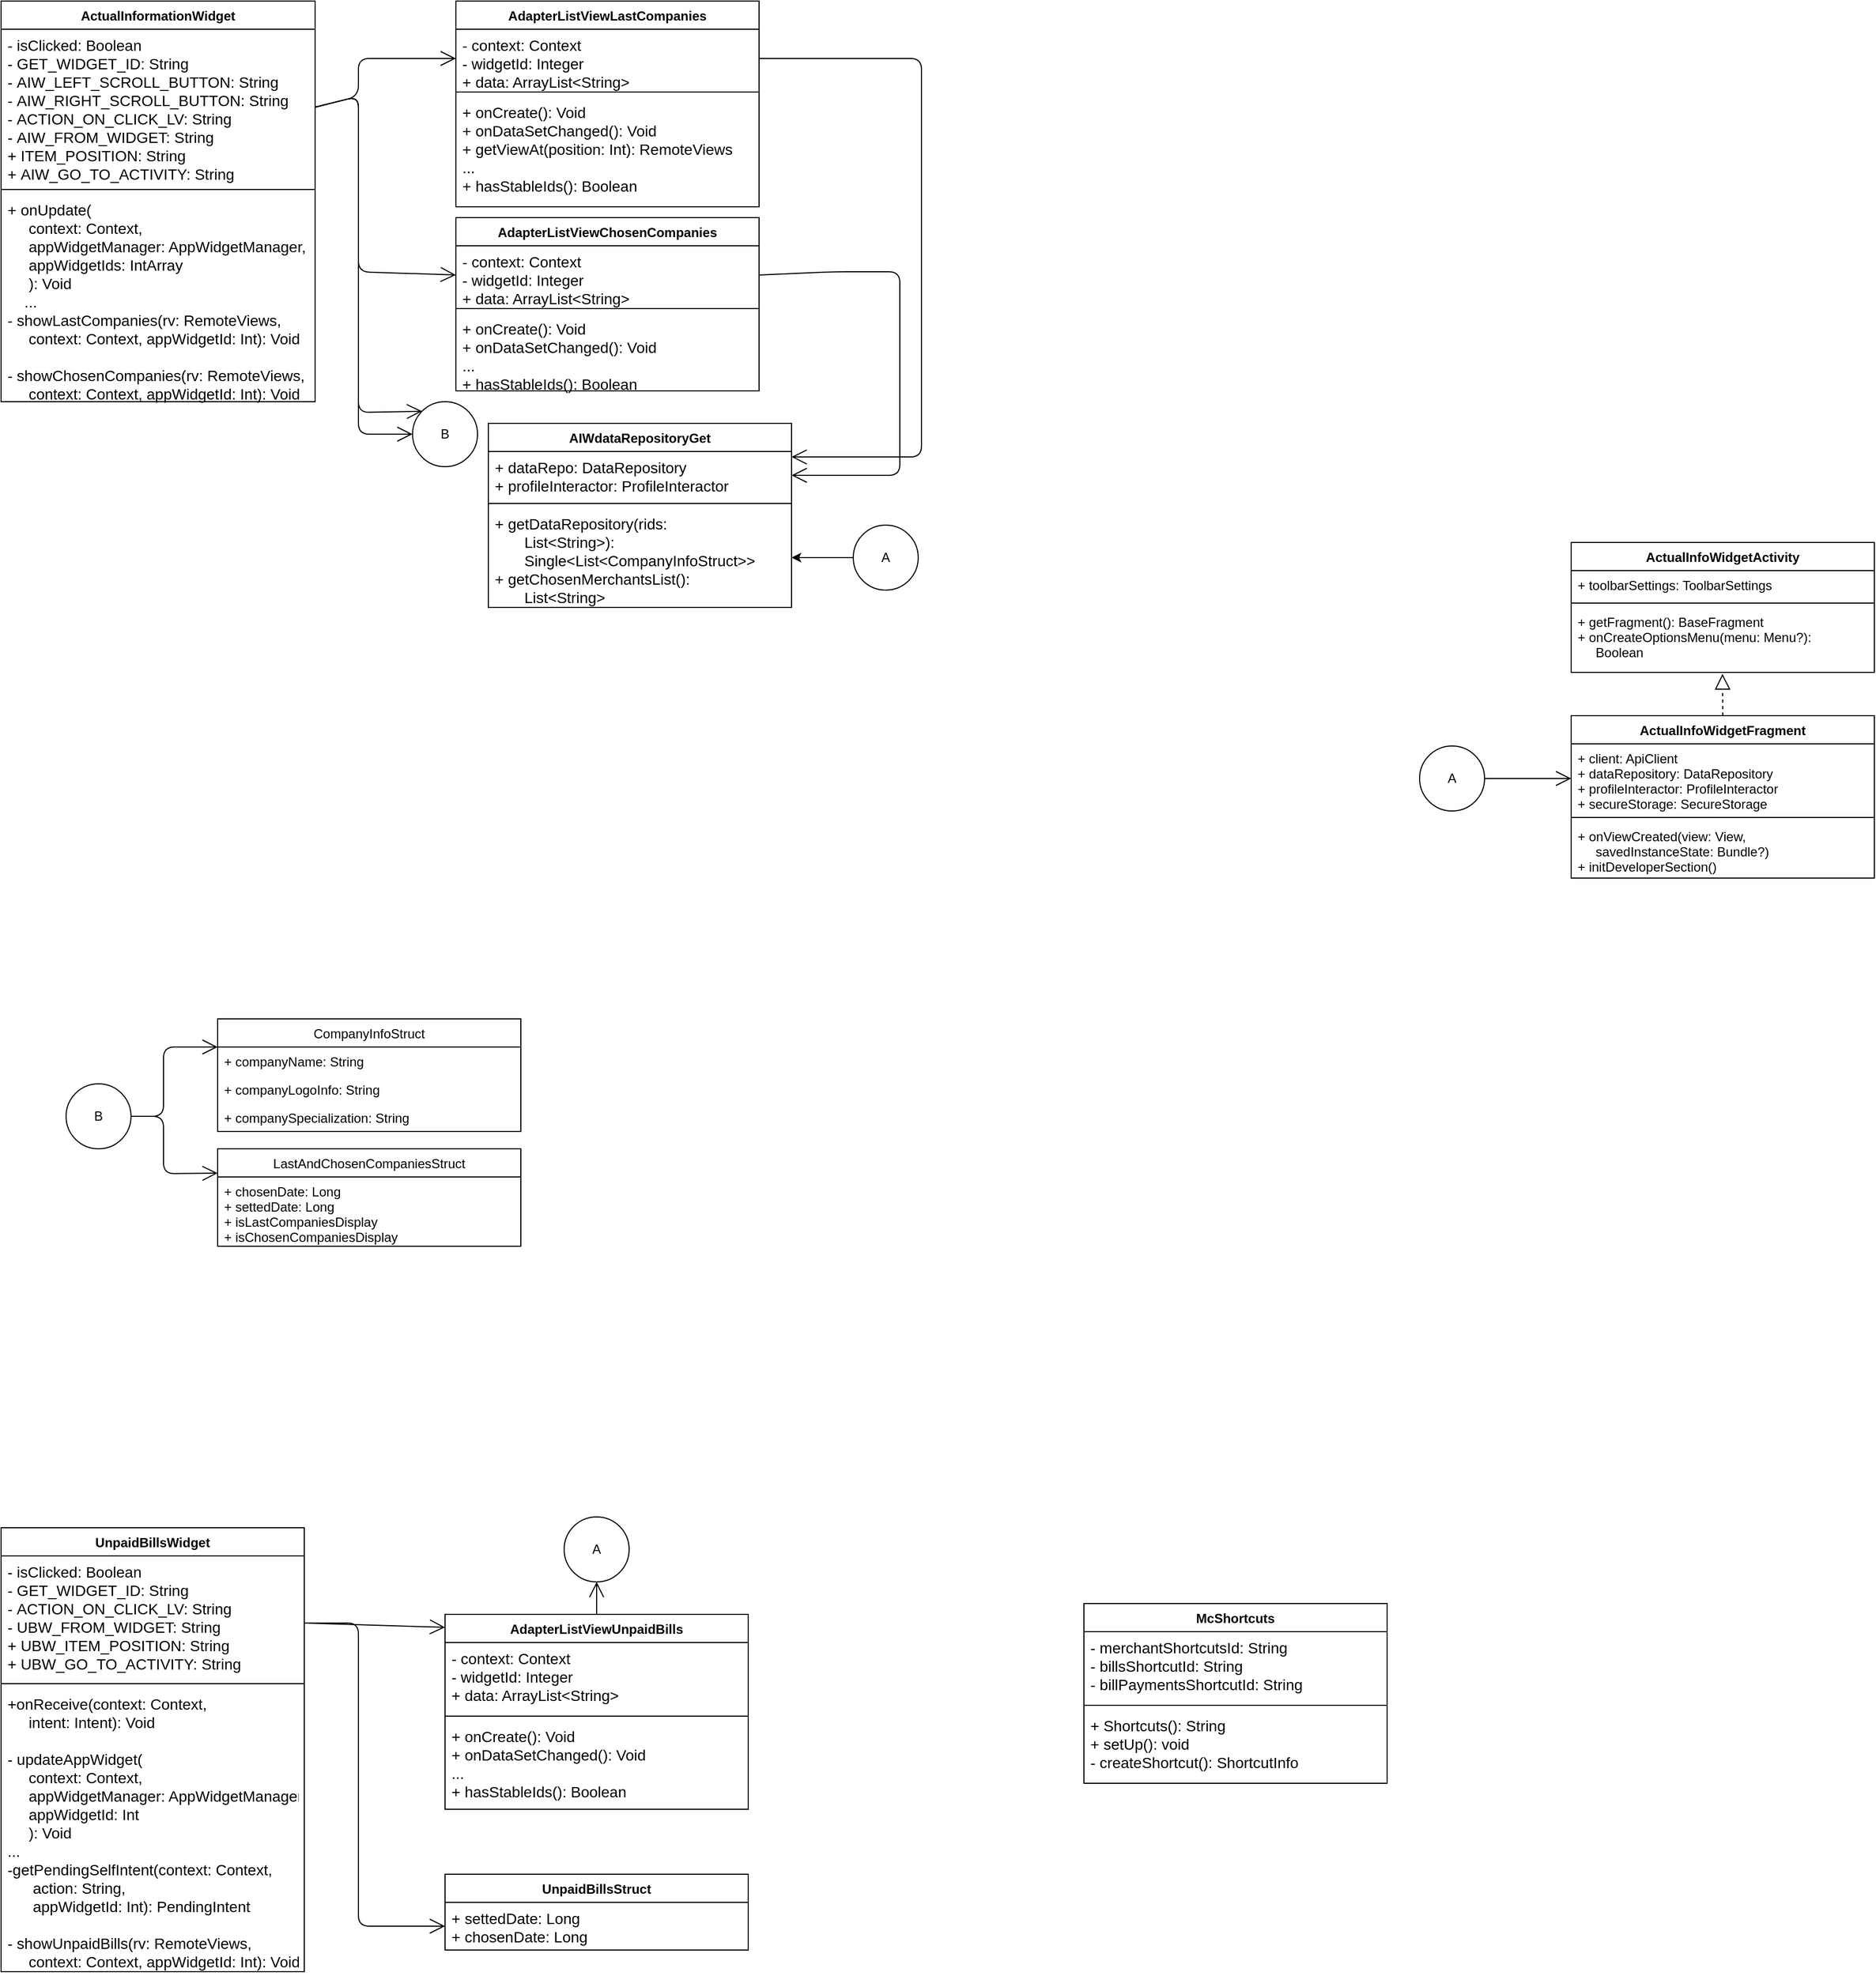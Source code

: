 <mxfile version="14.6.9" type="github">
  <diagram id="anAy9yI8WTqOqoTKuphk" name="Page-1">
    <mxGraphModel dx="1221" dy="682" grid="1" gridSize="10" guides="1" tooltips="1" connect="1" arrows="1" fold="1" page="1" pageScale="1" pageWidth="827" pageHeight="1169" math="0" shadow="0">
      <root>
        <mxCell id="0" />
        <mxCell id="1" parent="0" />
        <mxCell id="Z3jmQzQCZ1PrEpi4vK5F-1" value="AIWdataRepositoryGet" style="swimlane;fontStyle=1;align=center;verticalAlign=top;childLayout=stackLayout;horizontal=1;startSize=26;horizontalStack=0;resizeParent=1;resizeParentMax=0;resizeLast=0;collapsible=1;marginBottom=0;" parent="1" vertex="1">
          <mxGeometry x="490" y="430" width="280" height="170" as="geometry" />
        </mxCell>
        <mxCell id="Z3jmQzQCZ1PrEpi4vK5F-2" value="+ dataRepo: DataRepository&#xa;+ profileInteractor: ProfileInteractor" style="text;strokeColor=none;fillColor=none;align=left;verticalAlign=top;spacingLeft=4;spacingRight=4;overflow=hidden;rotatable=0;points=[[0,0.5],[1,0.5]];portConstraint=eastwest;fontSize=14;" parent="Z3jmQzQCZ1PrEpi4vK5F-1" vertex="1">
          <mxGeometry y="26" width="280" height="44" as="geometry" />
        </mxCell>
        <mxCell id="Z3jmQzQCZ1PrEpi4vK5F-3" value="" style="line;strokeWidth=1;fillColor=none;align=left;verticalAlign=middle;spacingTop=-1;spacingLeft=3;spacingRight=3;rotatable=0;labelPosition=right;points=[];portConstraint=eastwest;" parent="Z3jmQzQCZ1PrEpi4vK5F-1" vertex="1">
          <mxGeometry y="70" width="280" height="8" as="geometry" />
        </mxCell>
        <mxCell id="Z3jmQzQCZ1PrEpi4vK5F-4" value="+ getDataRepository(rids: &#xa;       List&lt;String&gt;): &#xa;       Single&lt;List&lt;CompanyInfoStruct&gt;&gt;&#xa;+ getChosenMerchantsList(): &#xa;       List&lt;String&gt;" style="text;strokeColor=none;fillColor=none;align=left;verticalAlign=top;spacingLeft=4;spacingRight=4;overflow=hidden;rotatable=0;points=[[0,0.5],[1,0.5]];portConstraint=eastwest;fontSize=14;" parent="Z3jmQzQCZ1PrEpi4vK5F-1" vertex="1">
          <mxGeometry y="78" width="280" height="92" as="geometry" />
        </mxCell>
        <mxCell id="Z3jmQzQCZ1PrEpi4vK5F-5" value="ActualInfoWidgetActivity" style="swimlane;fontStyle=1;align=center;verticalAlign=top;childLayout=stackLayout;horizontal=1;startSize=26;horizontalStack=0;resizeParent=1;resizeParentMax=0;resizeLast=0;collapsible=1;marginBottom=0;" parent="1" vertex="1">
          <mxGeometry x="1490" y="540" width="280" height="120" as="geometry" />
        </mxCell>
        <mxCell id="Z3jmQzQCZ1PrEpi4vK5F-6" value="+ toolbarSettings: ToolbarSettings&#xa;" style="text;strokeColor=none;fillColor=none;align=left;verticalAlign=top;spacingLeft=4;spacingRight=4;overflow=hidden;rotatable=0;points=[[0,0.5],[1,0.5]];portConstraint=eastwest;" parent="Z3jmQzQCZ1PrEpi4vK5F-5" vertex="1">
          <mxGeometry y="26" width="280" height="26" as="geometry" />
        </mxCell>
        <mxCell id="Z3jmQzQCZ1PrEpi4vK5F-7" value="" style="line;strokeWidth=1;fillColor=none;align=left;verticalAlign=middle;spacingTop=-1;spacingLeft=3;spacingRight=3;rotatable=0;labelPosition=right;points=[];portConstraint=eastwest;" parent="Z3jmQzQCZ1PrEpi4vK5F-5" vertex="1">
          <mxGeometry y="52" width="280" height="8" as="geometry" />
        </mxCell>
        <mxCell id="Z3jmQzQCZ1PrEpi4vK5F-8" value="+ getFragment(): BaseFragment&#xa;+ onCreateOptionsMenu(menu: Menu?):&#xa;     Boolean" style="text;strokeColor=none;fillColor=none;align=left;verticalAlign=top;spacingLeft=4;spacingRight=4;overflow=hidden;rotatable=0;points=[[0,0.5],[1,0.5]];portConstraint=eastwest;" parent="Z3jmQzQCZ1PrEpi4vK5F-5" vertex="1">
          <mxGeometry y="60" width="280" height="60" as="geometry" />
        </mxCell>
        <mxCell id="Z3jmQzQCZ1PrEpi4vK5F-9" value="ActualInfoWidgetFragment" style="swimlane;fontStyle=1;align=center;verticalAlign=top;childLayout=stackLayout;horizontal=1;startSize=26;horizontalStack=0;resizeParent=1;resizeParentMax=0;resizeLast=0;collapsible=1;marginBottom=0;" parent="1" vertex="1">
          <mxGeometry x="1490" y="700" width="280" height="150" as="geometry" />
        </mxCell>
        <mxCell id="Z3jmQzQCZ1PrEpi4vK5F-10" value="+ client: ApiClient&#xa;+ dataRepository: DataRepository&#xa;+ profileInteractor: ProfileInteractor&#xa;+ secureStorage: SecureStorage&#xa;" style="text;strokeColor=none;fillColor=none;align=left;verticalAlign=top;spacingLeft=4;spacingRight=4;overflow=hidden;rotatable=0;points=[[0,0.5],[1,0.5]];portConstraint=eastwest;" parent="Z3jmQzQCZ1PrEpi4vK5F-9" vertex="1">
          <mxGeometry y="26" width="280" height="64" as="geometry" />
        </mxCell>
        <mxCell id="Z3jmQzQCZ1PrEpi4vK5F-11" value="" style="line;strokeWidth=1;fillColor=none;align=left;verticalAlign=middle;spacingTop=-1;spacingLeft=3;spacingRight=3;rotatable=0;labelPosition=right;points=[];portConstraint=eastwest;" parent="Z3jmQzQCZ1PrEpi4vK5F-9" vertex="1">
          <mxGeometry y="90" width="280" height="8" as="geometry" />
        </mxCell>
        <mxCell id="Z3jmQzQCZ1PrEpi4vK5F-12" value="+ onViewCreated(view: View, &#xa;     savedInstanceState: Bundle?)&#xa;+ initDeveloperSection()" style="text;strokeColor=none;fillColor=none;align=left;verticalAlign=top;spacingLeft=4;spacingRight=4;overflow=hidden;rotatable=0;points=[[0,0.5],[1,0.5]];portConstraint=eastwest;" parent="Z3jmQzQCZ1PrEpi4vK5F-9" vertex="1">
          <mxGeometry y="98" width="280" height="52" as="geometry" />
        </mxCell>
        <mxCell id="Z3jmQzQCZ1PrEpi4vK5F-13" value="ActualInformationWidget" style="swimlane;fontStyle=1;align=center;verticalAlign=top;childLayout=stackLayout;horizontal=1;startSize=26;horizontalStack=0;resizeParent=1;resizeParentMax=0;resizeLast=0;collapsible=1;marginBottom=0;" parent="1" vertex="1">
          <mxGeometry x="40" y="40" width="290" height="370" as="geometry" />
        </mxCell>
        <mxCell id="Z3jmQzQCZ1PrEpi4vK5F-14" value="- isClicked: Boolean&#xa;- GET_WIDGET_ID: String&#xa;- AIW_LEFT_SCROLL_BUTTON: String&#xa;- AIW_RIGHT_SCROLL_BUTTON: String&#xa;- ACTION_ON_CLICK_LV: String&#xa;- AIW_FROM_WIDGET: String&#xa;+ ITEM_POSITION: String&#xa;+ AIW_GO_TO_ACTIVITY: String" style="text;strokeColor=none;fillColor=none;align=left;verticalAlign=top;spacingLeft=4;spacingRight=4;overflow=hidden;rotatable=0;points=[[0,0.5],[1,0.5]];portConstraint=eastwest;fontSize=14;" parent="Z3jmQzQCZ1PrEpi4vK5F-13" vertex="1">
          <mxGeometry y="26" width="290" height="144" as="geometry" />
        </mxCell>
        <mxCell id="Z3jmQzQCZ1PrEpi4vK5F-15" value="" style="line;strokeWidth=1;fillColor=none;align=left;verticalAlign=middle;spacingTop=-1;spacingLeft=3;spacingRight=3;rotatable=0;labelPosition=right;points=[];portConstraint=eastwest;" parent="Z3jmQzQCZ1PrEpi4vK5F-13" vertex="1">
          <mxGeometry y="170" width="290" height="8" as="geometry" />
        </mxCell>
        <mxCell id="Z3jmQzQCZ1PrEpi4vK5F-16" value="+ onUpdate(&#xa;     context: Context,&#xa;     appWidgetManager: AppWidgetManager,&#xa;     appWidgetIds: IntArray&#xa;     ): Void&#xa;    ...&#xa;- showLastCompanies(rv: RemoteViews, &#xa;     context: Context, appWidgetId: Int): Void&#xa;&#xa;- showChosenCompanies(rv: RemoteViews, &#xa;     context: Context, appWidgetId: Int): Void" style="text;strokeColor=none;fillColor=none;align=left;verticalAlign=top;spacingLeft=4;spacingRight=4;overflow=hidden;rotatable=0;points=[[0,0.5],[1,0.5]];portConstraint=eastwest;fontSize=14;" parent="Z3jmQzQCZ1PrEpi4vK5F-13" vertex="1">
          <mxGeometry y="178" width="290" height="192" as="geometry" />
        </mxCell>
        <mxCell id="Z3jmQzQCZ1PrEpi4vK5F-17" value="CompanyInfoStruct" style="swimlane;fontStyle=0;childLayout=stackLayout;horizontal=1;startSize=26;fillColor=none;horizontalStack=0;resizeParent=1;resizeParentMax=0;resizeLast=0;collapsible=1;marginBottom=0;" parent="1" vertex="1">
          <mxGeometry x="240" y="980" width="280" height="104" as="geometry" />
        </mxCell>
        <mxCell id="Z3jmQzQCZ1PrEpi4vK5F-18" value="+ companyName: String" style="text;strokeColor=none;fillColor=none;align=left;verticalAlign=top;spacingLeft=4;spacingRight=4;overflow=hidden;rotatable=0;points=[[0,0.5],[1,0.5]];portConstraint=eastwest;" parent="Z3jmQzQCZ1PrEpi4vK5F-17" vertex="1">
          <mxGeometry y="26" width="280" height="26" as="geometry" />
        </mxCell>
        <mxCell id="Z3jmQzQCZ1PrEpi4vK5F-19" value="+ companyLogoInfo: String" style="text;strokeColor=none;fillColor=none;align=left;verticalAlign=top;spacingLeft=4;spacingRight=4;overflow=hidden;rotatable=0;points=[[0,0.5],[1,0.5]];portConstraint=eastwest;" parent="Z3jmQzQCZ1PrEpi4vK5F-17" vertex="1">
          <mxGeometry y="52" width="280" height="26" as="geometry" />
        </mxCell>
        <mxCell id="Z3jmQzQCZ1PrEpi4vK5F-20" value="+ companySpecialization: String" style="text;strokeColor=none;fillColor=none;align=left;verticalAlign=top;spacingLeft=4;spacingRight=4;overflow=hidden;rotatable=0;points=[[0,0.5],[1,0.5]];portConstraint=eastwest;" parent="Z3jmQzQCZ1PrEpi4vK5F-17" vertex="1">
          <mxGeometry y="78" width="280" height="26" as="geometry" />
        </mxCell>
        <mxCell id="Z3jmQzQCZ1PrEpi4vK5F-21" value="LastAndChosenCompaniesStruct" style="swimlane;fontStyle=0;childLayout=stackLayout;horizontal=1;startSize=26;fillColor=none;horizontalStack=0;resizeParent=1;resizeParentMax=0;resizeLast=0;collapsible=1;marginBottom=0;" parent="1" vertex="1">
          <mxGeometry x="240" y="1100" width="280" height="90" as="geometry" />
        </mxCell>
        <mxCell id="Z3jmQzQCZ1PrEpi4vK5F-22" value="+ chosenDate: Long&#xa;+ settedDate: Long&#xa;+ isLastCompaniesDisplay&#xa;+ isChosenCompaniesDisplay" style="text;strokeColor=none;fillColor=none;align=left;verticalAlign=top;spacingLeft=4;spacingRight=4;overflow=hidden;rotatable=0;points=[[0,0.5],[1,0.5]];portConstraint=eastwest;" parent="Z3jmQzQCZ1PrEpi4vK5F-21" vertex="1">
          <mxGeometry y="26" width="280" height="64" as="geometry" />
        </mxCell>
        <mxCell id="Z3jmQzQCZ1PrEpi4vK5F-26" value="UnpaidBillsStruct" style="swimlane;fontStyle=1;childLayout=stackLayout;horizontal=1;startSize=26;fillColor=none;horizontalStack=0;resizeParent=1;resizeParentMax=0;resizeLast=0;collapsible=1;marginBottom=0;" parent="1" vertex="1">
          <mxGeometry x="450" y="1770" width="280" height="70" as="geometry" />
        </mxCell>
        <mxCell id="Z3jmQzQCZ1PrEpi4vK5F-27" value="+ settedDate: Long&#xa;+ chosenDate: Long" style="text;strokeColor=none;fillColor=none;align=left;verticalAlign=top;spacingLeft=4;spacingRight=4;overflow=hidden;rotatable=0;points=[[0,0.5],[1,0.5]];portConstraint=eastwest;fontSize=14;" parent="Z3jmQzQCZ1PrEpi4vK5F-26" vertex="1">
          <mxGeometry y="26" width="280" height="44" as="geometry" />
        </mxCell>
        <mxCell id="Z3jmQzQCZ1PrEpi4vK5F-30" value="UnpaidBillsWidget" style="swimlane;fontStyle=1;align=center;verticalAlign=top;childLayout=stackLayout;horizontal=1;startSize=26;horizontalStack=0;resizeParent=1;resizeParentMax=0;resizeLast=0;collapsible=1;marginBottom=0;" parent="1" vertex="1">
          <mxGeometry x="40" y="1450" width="280" height="410" as="geometry" />
        </mxCell>
        <mxCell id="Z3jmQzQCZ1PrEpi4vK5F-31" value="- isClicked: Boolean&#xa;- GET_WIDGET_ID: String&#xa;- ACTION_ON_CLICK_LV: String&#xa;- UBW_FROM_WIDGET: String&#xa;+ UBW_ITEM_POSITION: String&#xa;+ UBW_GO_TO_ACTIVITY: String" style="text;strokeColor=none;fillColor=none;align=left;verticalAlign=top;spacingLeft=4;spacingRight=4;overflow=hidden;rotatable=0;points=[[0,0.5],[1,0.5]];portConstraint=eastwest;fontSize=14;" parent="Z3jmQzQCZ1PrEpi4vK5F-30" vertex="1">
          <mxGeometry y="26" width="280" height="114" as="geometry" />
        </mxCell>
        <mxCell id="Z3jmQzQCZ1PrEpi4vK5F-32" value="" style="line;strokeWidth=1;fillColor=none;align=left;verticalAlign=middle;spacingTop=-1;spacingLeft=3;spacingRight=3;rotatable=0;labelPosition=right;points=[];portConstraint=eastwest;" parent="Z3jmQzQCZ1PrEpi4vK5F-30" vertex="1">
          <mxGeometry y="140" width="280" height="8" as="geometry" />
        </mxCell>
        <mxCell id="Z3jmQzQCZ1PrEpi4vK5F-33" value="+onReceive(context: Context, &#xa;     intent: Intent): Void&#xa;&#xa;- updateAppWidget(&#xa;     context: Context,&#xa;     appWidgetManager: AppWidgetManager,&#xa;     appWidgetId: Int&#xa;     ): Void&#xa;...&#xa;-getPendingSelfIntent(context: Context,&#xa;      action: String,&#xa;      appWidgetId: Int): PendingIntent&#xa;&#xa;- showUnpaidBills(rv: RemoteViews, &#xa;     context: Context, appWidgetId: Int): Void" style="text;strokeColor=none;fillColor=none;align=left;verticalAlign=top;spacingLeft=4;spacingRight=4;overflow=hidden;rotatable=0;points=[[0,0.5],[1,0.5]];portConstraint=eastwest;fontSize=14;" parent="Z3jmQzQCZ1PrEpi4vK5F-30" vertex="1">
          <mxGeometry y="148" width="280" height="262" as="geometry" />
        </mxCell>
        <mxCell id="Z3jmQzQCZ1PrEpi4vK5F-34" value="AdapterListViewChosenCompanies" style="swimlane;fontStyle=1;align=center;verticalAlign=top;childLayout=stackLayout;horizontal=1;startSize=26;horizontalStack=0;resizeParent=1;resizeParentMax=0;resizeLast=0;collapsible=1;marginBottom=0;" parent="1" vertex="1">
          <mxGeometry x="460" y="240" width="280" height="160" as="geometry" />
        </mxCell>
        <mxCell id="Z3jmQzQCZ1PrEpi4vK5F-35" value="- context: Context&#xa;- widgetId: Integer&#xa;+ data: ArrayList&lt;String&gt;" style="text;strokeColor=none;fillColor=none;align=left;verticalAlign=top;spacingLeft=4;spacingRight=4;overflow=hidden;rotatable=0;points=[[0,0.5],[1,0.5]];portConstraint=eastwest;fontSize=14;" parent="Z3jmQzQCZ1PrEpi4vK5F-34" vertex="1">
          <mxGeometry y="26" width="280" height="54" as="geometry" />
        </mxCell>
        <mxCell id="Z3jmQzQCZ1PrEpi4vK5F-36" value="" style="line;strokeWidth=1;fillColor=none;align=left;verticalAlign=middle;spacingTop=-1;spacingLeft=3;spacingRight=3;rotatable=0;labelPosition=right;points=[];portConstraint=eastwest;" parent="Z3jmQzQCZ1PrEpi4vK5F-34" vertex="1">
          <mxGeometry y="80" width="280" height="8" as="geometry" />
        </mxCell>
        <mxCell id="Z3jmQzQCZ1PrEpi4vK5F-37" value="+ onCreate(): Void&#xa;+ onDataSetChanged(): Void&#xa;...&#xa;+ hasStableIds(): Boolean" style="text;strokeColor=none;fillColor=none;align=left;verticalAlign=top;spacingLeft=4;spacingRight=4;overflow=hidden;rotatable=0;points=[[0,0.5],[1,0.5]];portConstraint=eastwest;fontSize=14;" parent="Z3jmQzQCZ1PrEpi4vK5F-34" vertex="1">
          <mxGeometry y="88" width="280" height="72" as="geometry" />
        </mxCell>
        <mxCell id="Z3jmQzQCZ1PrEpi4vK5F-38" value="AdapterListViewLastCompanies" style="swimlane;fontStyle=1;align=center;verticalAlign=top;childLayout=stackLayout;horizontal=1;startSize=26;horizontalStack=0;resizeParent=1;resizeParentMax=0;resizeLast=0;collapsible=1;marginBottom=0;" parent="1" vertex="1">
          <mxGeometry x="460" y="40" width="280" height="190" as="geometry" />
        </mxCell>
        <mxCell id="Z3jmQzQCZ1PrEpi4vK5F-39" value="- context: Context&#xa;- widgetId: Integer&#xa;+ data: ArrayList&lt;String&gt;" style="text;strokeColor=none;fillColor=none;align=left;verticalAlign=top;spacingLeft=4;spacingRight=4;overflow=hidden;rotatable=0;points=[[0,0.5],[1,0.5]];portConstraint=eastwest;fontSize=14;" parent="Z3jmQzQCZ1PrEpi4vK5F-38" vertex="1">
          <mxGeometry y="26" width="280" height="54" as="geometry" />
        </mxCell>
        <mxCell id="Z3jmQzQCZ1PrEpi4vK5F-40" value="" style="line;strokeWidth=1;fillColor=none;align=left;verticalAlign=middle;spacingTop=-1;spacingLeft=3;spacingRight=3;rotatable=0;labelPosition=right;points=[];portConstraint=eastwest;" parent="Z3jmQzQCZ1PrEpi4vK5F-38" vertex="1">
          <mxGeometry y="80" width="280" height="8" as="geometry" />
        </mxCell>
        <mxCell id="Z3jmQzQCZ1PrEpi4vK5F-41" value="+ onCreate(): Void&#xa;+ onDataSetChanged(): Void&#xa;+ getViewAt(position: Int): RemoteViews&#xa;...&#xa;+ hasStableIds(): Boolean" style="text;strokeColor=none;fillColor=none;align=left;verticalAlign=top;spacingLeft=4;spacingRight=4;overflow=hidden;rotatable=0;points=[[0,0.5],[1,0.5]];portConstraint=eastwest;fontSize=14;" parent="Z3jmQzQCZ1PrEpi4vK5F-38" vertex="1">
          <mxGeometry y="88" width="280" height="102" as="geometry" />
        </mxCell>
        <mxCell id="Z3jmQzQCZ1PrEpi4vK5F-42" value="AdapterListViewUnpaidBills" style="swimlane;fontStyle=1;align=center;verticalAlign=top;childLayout=stackLayout;horizontal=1;startSize=26;horizontalStack=0;resizeParent=1;resizeParentMax=0;resizeLast=0;collapsible=1;marginBottom=0;" parent="1" vertex="1">
          <mxGeometry x="450" y="1530" width="280" height="180" as="geometry" />
        </mxCell>
        <mxCell id="Z3jmQzQCZ1PrEpi4vK5F-43" value="- context: Context&#xa;- widgetId: Integer&#xa;+ data: ArrayList&lt;String&gt;" style="text;strokeColor=none;fillColor=none;align=left;verticalAlign=top;spacingLeft=4;spacingRight=4;overflow=hidden;rotatable=0;points=[[0,0.5],[1,0.5]];portConstraint=eastwest;fontSize=14;" parent="Z3jmQzQCZ1PrEpi4vK5F-42" vertex="1">
          <mxGeometry y="26" width="280" height="64" as="geometry" />
        </mxCell>
        <mxCell id="Z3jmQzQCZ1PrEpi4vK5F-44" value="" style="line;strokeWidth=1;fillColor=none;align=left;verticalAlign=middle;spacingTop=-1;spacingLeft=3;spacingRight=3;rotatable=0;labelPosition=right;points=[];portConstraint=eastwest;" parent="Z3jmQzQCZ1PrEpi4vK5F-42" vertex="1">
          <mxGeometry y="90" width="280" height="8" as="geometry" />
        </mxCell>
        <mxCell id="Z3jmQzQCZ1PrEpi4vK5F-45" value="+ onCreate(): Void&#xa;+ onDataSetChanged(): Void&#xa;...&#xa;+ hasStableIds(): Boolean" style="text;strokeColor=none;fillColor=none;align=left;verticalAlign=top;spacingLeft=4;spacingRight=4;overflow=hidden;rotatable=0;points=[[0,0.5],[1,0.5]];portConstraint=eastwest;fontSize=14;" parent="Z3jmQzQCZ1PrEpi4vK5F-42" vertex="1">
          <mxGeometry y="98" width="280" height="82" as="geometry" />
        </mxCell>
        <mxCell id="T2P1ssfr1ydrcSsm6RWo-1" value="" style="endArrow=block;dashed=1;endFill=0;endSize=12;html=1;exitX=0.5;exitY=0;exitDx=0;exitDy=0;entryX=0.499;entryY=1.023;entryDx=0;entryDy=0;entryPerimeter=0;" parent="1" source="Z3jmQzQCZ1PrEpi4vK5F-9" target="Z3jmQzQCZ1PrEpi4vK5F-8" edge="1">
          <mxGeometry width="160" relative="1" as="geometry">
            <mxPoint x="1410" y="700" as="sourcePoint" />
            <mxPoint x="1570" y="700" as="targetPoint" />
          </mxGeometry>
        </mxCell>
        <mxCell id="T2P1ssfr1ydrcSsm6RWo-2" value="" style="endArrow=open;endFill=1;endSize=12;html=1;exitX=1;exitY=0.5;exitDx=0;exitDy=0;entryX=0;entryY=0.5;entryDx=0;entryDy=0;" parent="1" source="Z3jmQzQCZ1PrEpi4vK5F-14" target="Z3jmQzQCZ1PrEpi4vK5F-39" edge="1">
          <mxGeometry width="160" relative="1" as="geometry">
            <mxPoint x="500" y="410" as="sourcePoint" />
            <mxPoint x="490" y="93" as="targetPoint" />
            <Array as="points">
              <mxPoint x="370" y="128" />
              <mxPoint x="370" y="93" />
            </Array>
          </mxGeometry>
        </mxCell>
        <mxCell id="T2P1ssfr1ydrcSsm6RWo-3" value="" style="endArrow=open;endFill=1;endSize=12;html=1;exitX=1;exitY=0.5;exitDx=0;exitDy=0;entryX=0;entryY=0.5;entryDx=0;entryDy=0;" parent="1" source="Z3jmQzQCZ1PrEpi4vK5F-14" target="Z3jmQzQCZ1PrEpi4vK5F-35" edge="1">
          <mxGeometry width="160" relative="1" as="geometry">
            <mxPoint x="330" y="430" as="sourcePoint" />
            <mxPoint x="390" y="545" as="targetPoint" />
            <Array as="points">
              <mxPoint x="370" y="128" />
              <mxPoint x="370" y="290" />
            </Array>
          </mxGeometry>
        </mxCell>
        <mxCell id="T2P1ssfr1ydrcSsm6RWo-5" value="" style="endArrow=open;endFill=1;endSize=12;html=1;exitX=1;exitY=0.5;exitDx=0;exitDy=0;entryX=1;entryY=0.114;entryDx=0;entryDy=0;entryPerimeter=0;" parent="1" source="Z3jmQzQCZ1PrEpi4vK5F-39" target="Z3jmQzQCZ1PrEpi4vK5F-2" edge="1">
          <mxGeometry width="160" relative="1" as="geometry">
            <mxPoint x="680" y="310" as="sourcePoint" />
            <mxPoint x="840" y="310" as="targetPoint" />
            <Array as="points">
              <mxPoint x="810" y="93" />
              <mxPoint x="890" y="93" />
              <mxPoint x="890" y="158" />
              <mxPoint x="890" y="461" />
            </Array>
          </mxGeometry>
        </mxCell>
        <mxCell id="T2P1ssfr1ydrcSsm6RWo-6" value="" style="endArrow=open;endFill=1;endSize=12;html=1;entryX=1;entryY=0.5;entryDx=0;entryDy=0;exitX=1;exitY=0.5;exitDx=0;exitDy=0;" parent="1" source="Z3jmQzQCZ1PrEpi4vK5F-35" target="Z3jmQzQCZ1PrEpi4vK5F-2" edge="1">
          <mxGeometry width="160" relative="1" as="geometry">
            <mxPoint x="828" y="293" as="sourcePoint" />
            <mxPoint x="840" y="410" as="targetPoint" />
            <Array as="points">
              <mxPoint x="810" y="290" />
              <mxPoint x="870" y="290" />
              <mxPoint x="870" y="478" />
            </Array>
          </mxGeometry>
        </mxCell>
        <mxCell id="T2P1ssfr1ydrcSsm6RWo-7" value="" style="endArrow=open;endFill=1;endSize=12;html=1;" parent="1" edge="1">
          <mxGeometry width="160" relative="1" as="geometry">
            <mxPoint x="320" y="1538" as="sourcePoint" />
            <mxPoint x="450" y="1542" as="targetPoint" />
          </mxGeometry>
        </mxCell>
        <mxCell id="T2P1ssfr1ydrcSsm6RWo-8" value="" style="endArrow=open;endFill=1;endSize=12;html=1;entryX=0;entryY=0.5;entryDx=0;entryDy=0;" parent="1" target="Z3jmQzQCZ1PrEpi4vK5F-27" edge="1">
          <mxGeometry width="160" relative="1" as="geometry">
            <mxPoint x="320" y="1538" as="sourcePoint" />
            <mxPoint x="850" y="1720" as="targetPoint" />
            <Array as="points">
              <mxPoint x="370" y="1538" />
              <mxPoint x="370" y="1818" />
            </Array>
          </mxGeometry>
        </mxCell>
        <mxCell id="T2P1ssfr1ydrcSsm6RWo-9" value="" style="endArrow=open;endFill=1;endSize=12;html=1;exitX=1;exitY=0.5;exitDx=0;exitDy=0;entryX=0;entryY=0.5;entryDx=0;entryDy=0;" parent="1" source="Z3jmQzQCZ1PrEpi4vK5F-14" target="T2P1ssfr1ydrcSsm6RWo-20" edge="1">
          <mxGeometry width="160" relative="1" as="geometry">
            <mxPoint x="690" y="450" as="sourcePoint" />
            <mxPoint x="520" y="640" as="targetPoint" />
            <Array as="points">
              <mxPoint x="370" y="128" />
              <mxPoint x="370" y="440" />
            </Array>
          </mxGeometry>
        </mxCell>
        <mxCell id="T2P1ssfr1ydrcSsm6RWo-10" value="" style="endArrow=open;endFill=1;endSize=12;html=1;exitX=1;exitY=0.5;exitDx=0;exitDy=0;entryX=0;entryY=0;entryDx=0;entryDy=0;" parent="1" source="Z3jmQzQCZ1PrEpi4vK5F-14" target="T2P1ssfr1ydrcSsm6RWo-20" edge="1">
          <mxGeometry width="160" relative="1" as="geometry">
            <mxPoint x="690" y="590" as="sourcePoint" />
            <mxPoint x="460" y="820" as="targetPoint" />
            <Array as="points">
              <mxPoint x="370" y="128" />
              <mxPoint x="370" y="420" />
            </Array>
          </mxGeometry>
        </mxCell>
        <mxCell id="T2P1ssfr1ydrcSsm6RWo-12" value="A" style="ellipse;whiteSpace=wrap;html=1;aspect=fixed;" parent="1" vertex="1">
          <mxGeometry x="827" y="524" width="60" height="60" as="geometry" />
        </mxCell>
        <mxCell id="T2P1ssfr1ydrcSsm6RWo-13" value="A" style="ellipse;whiteSpace=wrap;html=1;aspect=fixed;" parent="1" vertex="1">
          <mxGeometry x="560" y="1440" width="60" height="60" as="geometry" />
        </mxCell>
        <mxCell id="T2P1ssfr1ydrcSsm6RWo-14" value="" style="endArrow=open;endFill=1;endSize=12;html=1;exitX=0.5;exitY=0;exitDx=0;exitDy=0;entryX=0.5;entryY=1;entryDx=0;entryDy=0;" parent="1" source="Z3jmQzQCZ1PrEpi4vK5F-42" target="T2P1ssfr1ydrcSsm6RWo-13" edge="1">
          <mxGeometry width="160" relative="1" as="geometry">
            <mxPoint x="880" y="1350" as="sourcePoint" />
            <mxPoint x="1040" y="1350" as="targetPoint" />
          </mxGeometry>
        </mxCell>
        <mxCell id="T2P1ssfr1ydrcSsm6RWo-15" value="A" style="ellipse;whiteSpace=wrap;html=1;aspect=fixed;" parent="1" vertex="1">
          <mxGeometry x="1350" y="728" width="60" height="60" as="geometry" />
        </mxCell>
        <mxCell id="T2P1ssfr1ydrcSsm6RWo-16" value="" style="endArrow=open;endFill=1;endSize=12;html=1;entryX=0;entryY=0.5;entryDx=0;entryDy=0;exitX=1;exitY=0.5;exitDx=0;exitDy=0;" parent="1" source="T2P1ssfr1ydrcSsm6RWo-15" target="Z3jmQzQCZ1PrEpi4vK5F-10" edge="1">
          <mxGeometry width="160" relative="1" as="geometry">
            <mxPoint x="1310" y="810" as="sourcePoint" />
            <mxPoint x="1470" y="810" as="targetPoint" />
          </mxGeometry>
        </mxCell>
        <mxCell id="T2P1ssfr1ydrcSsm6RWo-17" value="B" style="ellipse;whiteSpace=wrap;html=1;aspect=fixed;" parent="1" vertex="1">
          <mxGeometry x="100" y="1040" width="60" height="60" as="geometry" />
        </mxCell>
        <mxCell id="T2P1ssfr1ydrcSsm6RWo-18" value="" style="endArrow=open;endFill=1;endSize=12;html=1;exitX=1;exitY=0.5;exitDx=0;exitDy=0;entryX=0;entryY=0.25;entryDx=0;entryDy=0;" parent="1" source="T2P1ssfr1ydrcSsm6RWo-17" target="Z3jmQzQCZ1PrEpi4vK5F-17" edge="1">
          <mxGeometry width="160" relative="1" as="geometry">
            <mxPoint x="730" y="950" as="sourcePoint" />
            <mxPoint x="890" y="950" as="targetPoint" />
            <Array as="points">
              <mxPoint x="190" y="1070" />
              <mxPoint x="190" y="1006" />
            </Array>
          </mxGeometry>
        </mxCell>
        <mxCell id="T2P1ssfr1ydrcSsm6RWo-19" value="" style="endArrow=open;endFill=1;endSize=12;html=1;exitX=1;exitY=0.5;exitDx=0;exitDy=0;entryX=0;entryY=0.25;entryDx=0;entryDy=0;" parent="1" source="T2P1ssfr1ydrcSsm6RWo-17" target="Z3jmQzQCZ1PrEpi4vK5F-21" edge="1">
          <mxGeometry width="160" relative="1" as="geometry">
            <mxPoint x="730" y="950" as="sourcePoint" />
            <mxPoint x="890" y="950" as="targetPoint" />
            <Array as="points">
              <mxPoint x="190" y="1070" />
              <mxPoint x="190" y="1123" />
            </Array>
          </mxGeometry>
        </mxCell>
        <mxCell id="T2P1ssfr1ydrcSsm6RWo-20" value="B" style="ellipse;whiteSpace=wrap;html=1;aspect=fixed;" parent="1" vertex="1">
          <mxGeometry x="420" y="410" width="60" height="60" as="geometry" />
        </mxCell>
        <mxCell id="rhBAYq-X8l_v-nn73xJQ-1" value="" style="endArrow=classic;html=1;fontSize=14;exitX=0;exitY=0.5;exitDx=0;exitDy=0;entryX=1;entryY=0.5;entryDx=0;entryDy=0;" parent="1" source="T2P1ssfr1ydrcSsm6RWo-12" target="Z3jmQzQCZ1PrEpi4vK5F-4" edge="1">
          <mxGeometry width="50" height="50" relative="1" as="geometry">
            <mxPoint x="400" y="490" as="sourcePoint" />
            <mxPoint x="450" y="440" as="targetPoint" />
          </mxGeometry>
        </mxCell>
        <mxCell id="P3-zGeI-8-pYrvTQsr1W-1" value="McShortcuts" style="swimlane;fontStyle=1;align=center;verticalAlign=top;childLayout=stackLayout;horizontal=1;startSize=26;horizontalStack=0;resizeParent=1;resizeParentMax=0;resizeLast=0;collapsible=1;marginBottom=0;" vertex="1" parent="1">
          <mxGeometry x="1040" y="1520" width="280" height="166" as="geometry" />
        </mxCell>
        <mxCell id="P3-zGeI-8-pYrvTQsr1W-2" value="- merchantShortcutsId: String&#xa;- billsShortcutId: String&#xa;- billPaymentsShortcutId: String" style="text;strokeColor=none;fillColor=none;align=left;verticalAlign=top;spacingLeft=4;spacingRight=4;overflow=hidden;rotatable=0;points=[[0,0.5],[1,0.5]];portConstraint=eastwest;fontSize=14;" vertex="1" parent="P3-zGeI-8-pYrvTQsr1W-1">
          <mxGeometry y="26" width="280" height="64" as="geometry" />
        </mxCell>
        <mxCell id="P3-zGeI-8-pYrvTQsr1W-3" value="" style="line;strokeWidth=1;fillColor=none;align=left;verticalAlign=middle;spacingTop=-1;spacingLeft=3;spacingRight=3;rotatable=0;labelPosition=right;points=[];portConstraint=eastwest;" vertex="1" parent="P3-zGeI-8-pYrvTQsr1W-1">
          <mxGeometry y="90" width="280" height="8" as="geometry" />
        </mxCell>
        <mxCell id="P3-zGeI-8-pYrvTQsr1W-4" value="+ Shortcuts(): String&#xa;+ setUp(): void&#xa;- createShortcut(): ShortcutInfo" style="text;strokeColor=none;fillColor=none;align=left;verticalAlign=top;spacingLeft=4;spacingRight=4;overflow=hidden;rotatable=0;points=[[0,0.5],[1,0.5]];portConstraint=eastwest;fontSize=14;fontFamily=Helvetica;" vertex="1" parent="P3-zGeI-8-pYrvTQsr1W-1">
          <mxGeometry y="98" width="280" height="68" as="geometry" />
        </mxCell>
      </root>
    </mxGraphModel>
  </diagram>
</mxfile>
